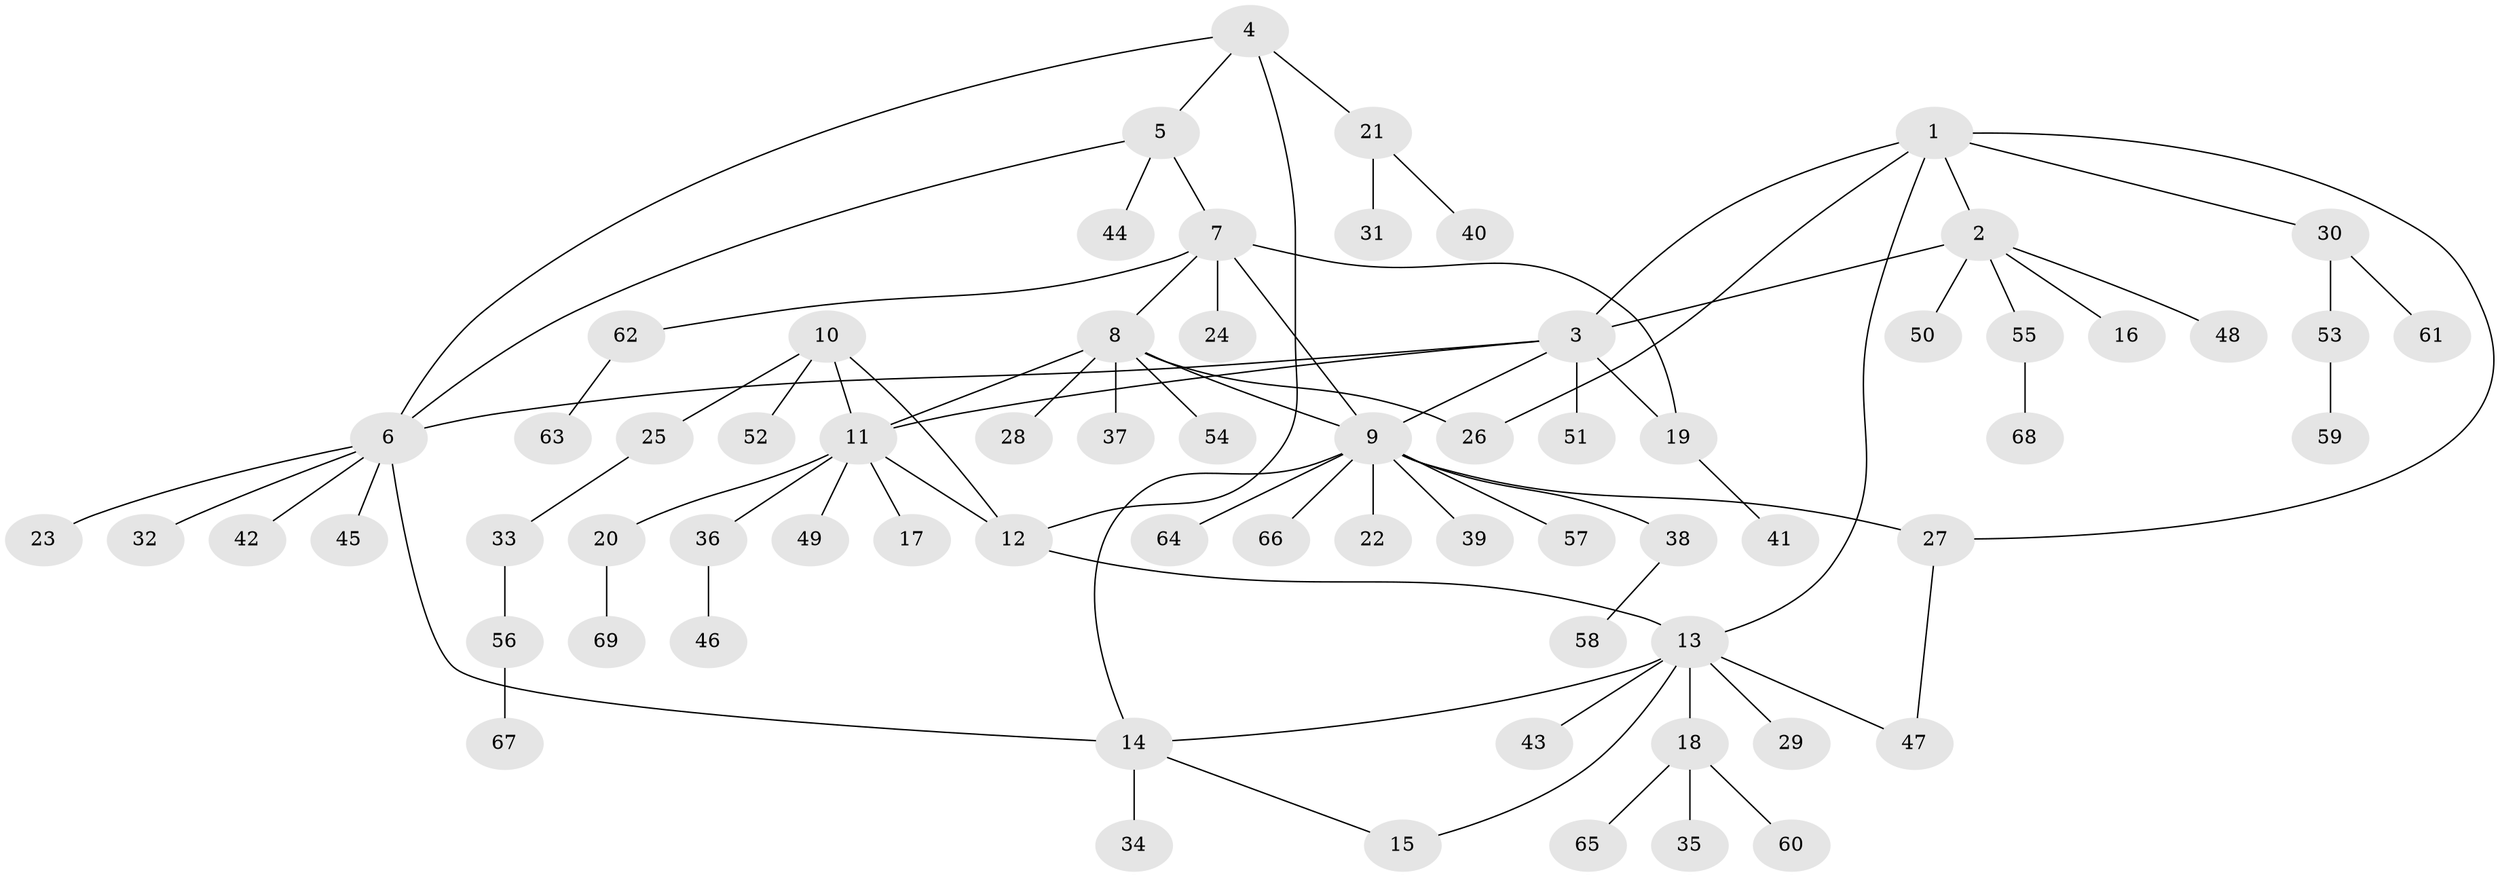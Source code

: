 // Generated by graph-tools (version 1.1) at 2025/37/03/09/25 02:37:42]
// undirected, 69 vertices, 83 edges
graph export_dot {
graph [start="1"]
  node [color=gray90,style=filled];
  1;
  2;
  3;
  4;
  5;
  6;
  7;
  8;
  9;
  10;
  11;
  12;
  13;
  14;
  15;
  16;
  17;
  18;
  19;
  20;
  21;
  22;
  23;
  24;
  25;
  26;
  27;
  28;
  29;
  30;
  31;
  32;
  33;
  34;
  35;
  36;
  37;
  38;
  39;
  40;
  41;
  42;
  43;
  44;
  45;
  46;
  47;
  48;
  49;
  50;
  51;
  52;
  53;
  54;
  55;
  56;
  57;
  58;
  59;
  60;
  61;
  62;
  63;
  64;
  65;
  66;
  67;
  68;
  69;
  1 -- 2;
  1 -- 3;
  1 -- 13;
  1 -- 26;
  1 -- 27;
  1 -- 30;
  2 -- 3;
  2 -- 16;
  2 -- 48;
  2 -- 50;
  2 -- 55;
  3 -- 6;
  3 -- 9;
  3 -- 11;
  3 -- 19;
  3 -- 51;
  4 -- 5;
  4 -- 6;
  4 -- 12;
  4 -- 21;
  5 -- 6;
  5 -- 7;
  5 -- 44;
  6 -- 14;
  6 -- 23;
  6 -- 32;
  6 -- 42;
  6 -- 45;
  7 -- 8;
  7 -- 9;
  7 -- 19;
  7 -- 24;
  7 -- 62;
  8 -- 9;
  8 -- 11;
  8 -- 26;
  8 -- 28;
  8 -- 37;
  8 -- 54;
  9 -- 14;
  9 -- 22;
  9 -- 27;
  9 -- 38;
  9 -- 39;
  9 -- 57;
  9 -- 64;
  9 -- 66;
  10 -- 11;
  10 -- 12;
  10 -- 25;
  10 -- 52;
  11 -- 12;
  11 -- 17;
  11 -- 20;
  11 -- 36;
  11 -- 49;
  12 -- 13;
  13 -- 14;
  13 -- 15;
  13 -- 18;
  13 -- 29;
  13 -- 43;
  13 -- 47;
  14 -- 15;
  14 -- 34;
  18 -- 35;
  18 -- 60;
  18 -- 65;
  19 -- 41;
  20 -- 69;
  21 -- 31;
  21 -- 40;
  25 -- 33;
  27 -- 47;
  30 -- 53;
  30 -- 61;
  33 -- 56;
  36 -- 46;
  38 -- 58;
  53 -- 59;
  55 -- 68;
  56 -- 67;
  62 -- 63;
}

